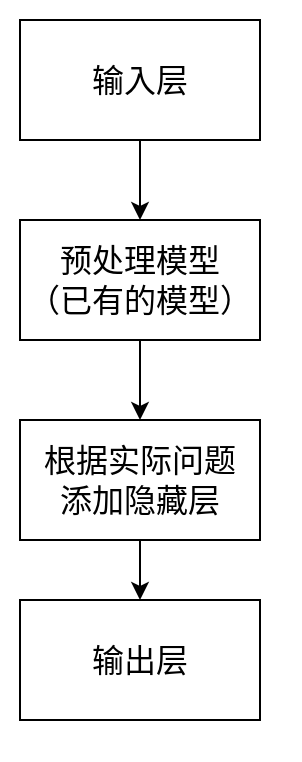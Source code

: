 <mxfile version="14.4.7" type="github">
  <diagram id="oaVq1DJqzpse5gezNTqF" name="Page-1">
    <mxGraphModel dx="911" dy="517" grid="1" gridSize="10" guides="1" tooltips="1" connect="1" arrows="1" fold="1" page="1" pageScale="1" pageWidth="850" pageHeight="1100" math="0" shadow="0">
      <root>
        <mxCell id="0" />
        <mxCell id="1" parent="0" />
        <mxCell id="KDoLYvs1aoW2bEuuUJN_-65" value="" style="rounded=0;whiteSpace=wrap;html=1;fillColor=none;strokeColor=none;" parent="1" vertex="1">
          <mxGeometry x="310" y="70" width="150" height="380" as="geometry" />
        </mxCell>
        <mxCell id="KDoLYvs1aoW2bEuuUJN_-59" value="" style="edgeStyle=orthogonalEdgeStyle;rounded=0;orthogonalLoop=1;jettySize=auto;html=1;" parent="1" source="KDoLYvs1aoW2bEuuUJN_-57" target="KDoLYvs1aoW2bEuuUJN_-58" edge="1">
          <mxGeometry relative="1" as="geometry" />
        </mxCell>
        <mxCell id="KDoLYvs1aoW2bEuuUJN_-57" value="&lt;font style=&quot;font-size: 16px&quot;&gt;输入层&lt;/font&gt;" style="rounded=0;whiteSpace=wrap;html=1;" parent="1" vertex="1">
          <mxGeometry x="320" y="80" width="120" height="60" as="geometry" />
        </mxCell>
        <mxCell id="KDoLYvs1aoW2bEuuUJN_-61" value="" style="edgeStyle=orthogonalEdgeStyle;rounded=0;orthogonalLoop=1;jettySize=auto;html=1;" parent="1" source="KDoLYvs1aoW2bEuuUJN_-58" target="KDoLYvs1aoW2bEuuUJN_-60" edge="1">
          <mxGeometry relative="1" as="geometry" />
        </mxCell>
        <mxCell id="KDoLYvs1aoW2bEuuUJN_-58" value="&lt;font style=&quot;font-size: 16px&quot;&gt;预处理模型&lt;br&gt;（已有的模型）&lt;/font&gt;" style="rounded=0;whiteSpace=wrap;html=1;" parent="1" vertex="1">
          <mxGeometry x="320" y="180" width="120" height="60" as="geometry" />
        </mxCell>
        <mxCell id="KDoLYvs1aoW2bEuuUJN_-63" value="" style="edgeStyle=orthogonalEdgeStyle;rounded=0;orthogonalLoop=1;jettySize=auto;html=1;" parent="1" source="KDoLYvs1aoW2bEuuUJN_-60" target="KDoLYvs1aoW2bEuuUJN_-62" edge="1">
          <mxGeometry relative="1" as="geometry" />
        </mxCell>
        <mxCell id="KDoLYvs1aoW2bEuuUJN_-60" value="&lt;font style=&quot;font-size: 16px&quot;&gt;根据实际问题&lt;br&gt;添加隐藏层&lt;/font&gt;" style="whiteSpace=wrap;html=1;rounded=0;" parent="1" vertex="1">
          <mxGeometry x="320" y="280" width="120" height="60" as="geometry" />
        </mxCell>
        <mxCell id="KDoLYvs1aoW2bEuuUJN_-62" value="&lt;font style=&quot;font-size: 16px&quot;&gt;输出层&lt;/font&gt;" style="whiteSpace=wrap;html=1;rounded=0;" parent="1" vertex="1">
          <mxGeometry x="320" y="370" width="120" height="60" as="geometry" />
        </mxCell>
      </root>
    </mxGraphModel>
  </diagram>
</mxfile>
